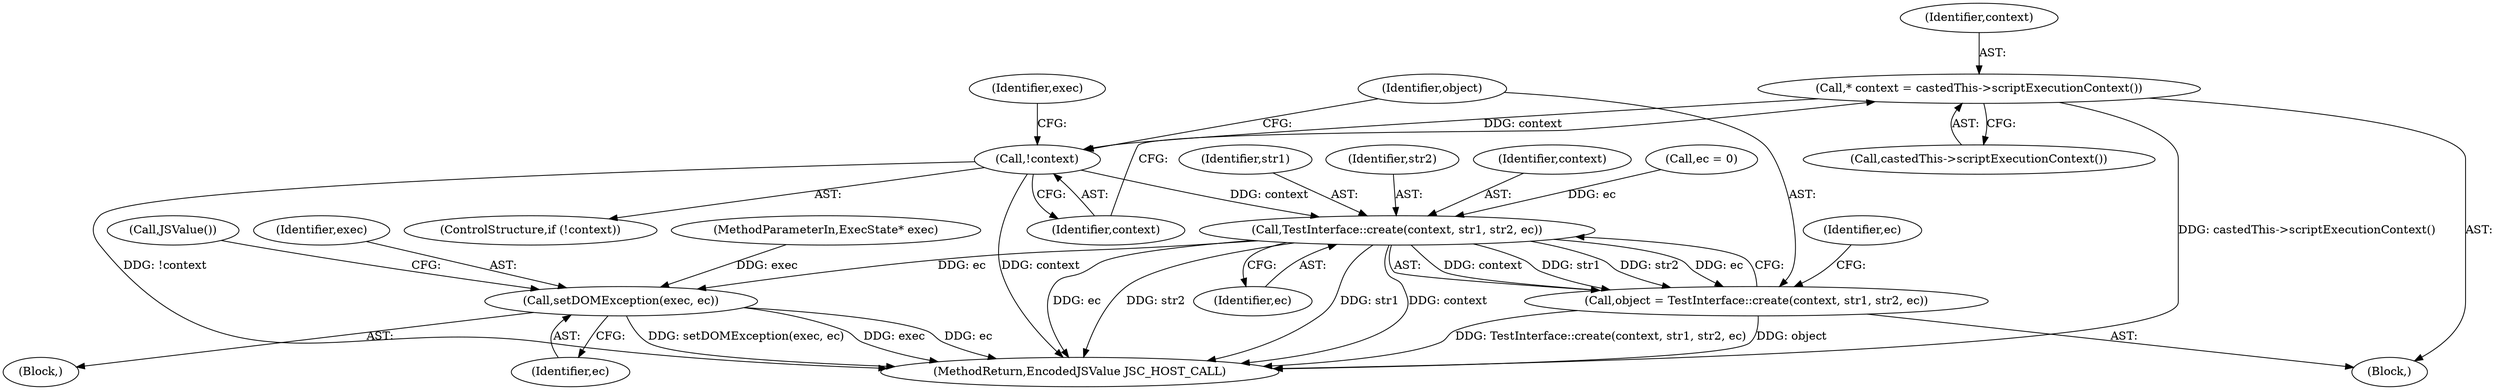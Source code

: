 digraph "0_Chrome_b944f670bb7a8a919daac497a4ea0536c954c201_16@pointer" {
"1000131" [label="(Call,* context = castedThis->scriptExecutionContext())"];
"1000135" [label="(Call,!context)"];
"1000146" [label="(Call,TestInterface::create(context, str1, str2, ec))"];
"1000144" [label="(Call,object = TestInterface::create(context, str1, str2, ec))"];
"1000154" [label="(Call,setDOMException(exec, ec))"];
"1000150" [label="(Identifier,ec)"];
"1000149" [label="(Identifier,str2)"];
"1000102" [label="(Block,)"];
"1000147" [label="(Identifier,context)"];
"1000146" [label="(Call,TestInterface::create(context, str1, str2, ec))"];
"1000167" [label="(MethodReturn,EncodedJSValue JSC_HOST_CALL)"];
"1000153" [label="(Block,)"];
"1000156" [label="(Identifier,ec)"];
"1000152" [label="(Identifier,ec)"];
"1000101" [label="(MethodParameterIn,ExecState* exec)"];
"1000139" [label="(Identifier,exec)"];
"1000159" [label="(Call,JSValue())"];
"1000115" [label="(Call,ec = 0)"];
"1000136" [label="(Identifier,context)"];
"1000131" [label="(Call,* context = castedThis->scriptExecutionContext())"];
"1000132" [label="(Identifier,context)"];
"1000148" [label="(Identifier,str1)"];
"1000155" [label="(Identifier,exec)"];
"1000133" [label="(Call,castedThis->scriptExecutionContext())"];
"1000134" [label="(ControlStructure,if (!context))"];
"1000145" [label="(Identifier,object)"];
"1000154" [label="(Call,setDOMException(exec, ec))"];
"1000135" [label="(Call,!context)"];
"1000144" [label="(Call,object = TestInterface::create(context, str1, str2, ec))"];
"1000131" -> "1000102"  [label="AST: "];
"1000131" -> "1000133"  [label="CFG: "];
"1000132" -> "1000131"  [label="AST: "];
"1000133" -> "1000131"  [label="AST: "];
"1000136" -> "1000131"  [label="CFG: "];
"1000131" -> "1000167"  [label="DDG: castedThis->scriptExecutionContext()"];
"1000131" -> "1000135"  [label="DDG: context"];
"1000135" -> "1000134"  [label="AST: "];
"1000135" -> "1000136"  [label="CFG: "];
"1000136" -> "1000135"  [label="AST: "];
"1000139" -> "1000135"  [label="CFG: "];
"1000145" -> "1000135"  [label="CFG: "];
"1000135" -> "1000167"  [label="DDG: !context"];
"1000135" -> "1000167"  [label="DDG: context"];
"1000135" -> "1000146"  [label="DDG: context"];
"1000146" -> "1000144"  [label="AST: "];
"1000146" -> "1000150"  [label="CFG: "];
"1000147" -> "1000146"  [label="AST: "];
"1000148" -> "1000146"  [label="AST: "];
"1000149" -> "1000146"  [label="AST: "];
"1000150" -> "1000146"  [label="AST: "];
"1000144" -> "1000146"  [label="CFG: "];
"1000146" -> "1000167"  [label="DDG: ec"];
"1000146" -> "1000167"  [label="DDG: str2"];
"1000146" -> "1000167"  [label="DDG: str1"];
"1000146" -> "1000167"  [label="DDG: context"];
"1000146" -> "1000144"  [label="DDG: context"];
"1000146" -> "1000144"  [label="DDG: str1"];
"1000146" -> "1000144"  [label="DDG: str2"];
"1000146" -> "1000144"  [label="DDG: ec"];
"1000115" -> "1000146"  [label="DDG: ec"];
"1000146" -> "1000154"  [label="DDG: ec"];
"1000144" -> "1000102"  [label="AST: "];
"1000145" -> "1000144"  [label="AST: "];
"1000152" -> "1000144"  [label="CFG: "];
"1000144" -> "1000167"  [label="DDG: object"];
"1000144" -> "1000167"  [label="DDG: TestInterface::create(context, str1, str2, ec)"];
"1000154" -> "1000153"  [label="AST: "];
"1000154" -> "1000156"  [label="CFG: "];
"1000155" -> "1000154"  [label="AST: "];
"1000156" -> "1000154"  [label="AST: "];
"1000159" -> "1000154"  [label="CFG: "];
"1000154" -> "1000167"  [label="DDG: setDOMException(exec, ec)"];
"1000154" -> "1000167"  [label="DDG: exec"];
"1000154" -> "1000167"  [label="DDG: ec"];
"1000101" -> "1000154"  [label="DDG: exec"];
}
